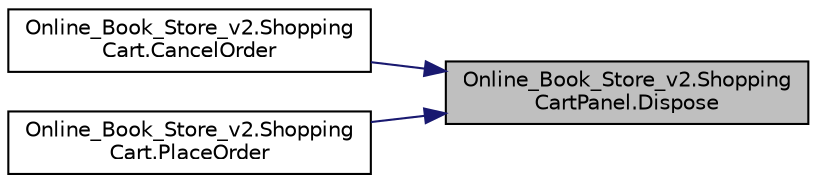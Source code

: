 digraph "Online_Book_Store_v2.ShoppingCartPanel.Dispose"
{
 // LATEX_PDF_SIZE
  edge [fontname="Helvetica",fontsize="10",labelfontname="Helvetica",labelfontsize="10"];
  node [fontname="Helvetica",fontsize="10",shape=record];
  rankdir="RL";
  Node1 [label="Online_Book_Store_v2.Shopping\lCartPanel.Dispose",height=0.2,width=0.4,color="black", fillcolor="grey75", style="filled", fontcolor="black",tooltip="Clean up any resources being used."];
  Node1 -> Node2 [dir="back",color="midnightblue",fontsize="10",style="solid",fontname="Helvetica"];
  Node2 [label="Online_Book_Store_v2.Shopping\lCart.CancelOrder",height=0.2,width=0.4,color="black", fillcolor="white", style="filled",URL="$class_online___book___store__v2_1_1_shopping_cart.html#a80ef9ac9e1cd77e71192309edae08251",tooltip="Cancels all Orders"];
  Node1 -> Node3 [dir="back",color="midnightblue",fontsize="10",style="solid",fontname="Helvetica"];
  Node3 [label="Online_Book_Store_v2.Shopping\lCart.PlaceOrder",height=0.2,width=0.4,color="black", fillcolor="white", style="filled",URL="$class_online___book___store__v2_1_1_shopping_cart.html#a1a820789247cc6242e03884a6ace72f8",tooltip="Shows invoice"];
}
